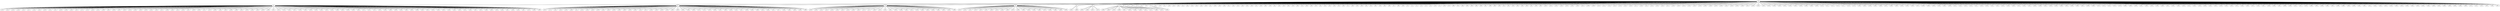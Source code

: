 graph {
n0;
n1;
n2;
n3;
n4;
n5;
n6;
n7;
n8;
n9;
n10;
n11;
n12;
n13;
n14;
n15;
n16;
n17;
n18;
n19;
n20;
n21;
n22;
n23;
n24;
n25;
n26;
n27;
n28;
n29;
n30;
n31;
n32;
n33;
n34;
n35;
n36;
n37;
n38;
n39;
n40;
n41;
n42;
n43;
n44;
n45;
n46;
n47;
n48;
n49;
n50;
n51;
n52;
n53;
n54;
n55;
n56;
n57;
n58;
n59;
n60;
n61;
n62;
n63;
n64;
n65;
n66;
n67;
n68;
n69;
n70;
n71;
n72;
n73;
n74;
n75;
n76;
n77;
n78;
n79;
n80;
n81;
n82;
n83;
n84;
n85;
n86;
n87;
n88;
n89;
n90;
n91;
n92;
n93;
n94;
n95;
n96;
n97;
n98;
n99;
n100;
n101;
n102;
n103;
n104;
n105;
n106;
n107;
n108;
n109;
n110;
n111;
n112;
n113;
n114;
n115;
n116;
n117;
n118;
n119;
n120;
n121;
n122;
n123;
n124;
n125;
n126;
n127;
n128;
n129;
n130;
n131;
n132;
n133;
n134;
n135;
n136;
n137;
n138;
n139;
n140;
n141;
n142;
n143;
n144;
n145;
n146;
n147;
n148;
n149;
n150;
n151;
n152;
n153;
n154;
n155;
n156;
n157;
n158;
n159;
n160;
n161;
n162;
n163;
n164;
n165;
n166;
n167;
n168;
n169;
n170;
n171;
n172;
n173;
n174;
n175;
n176;
n177;
n178;
n179;
n180;
n181;
n182;
n183;
n184;
n185;
n186;
n187;
n188;
n189;
n190;
n191;
n192;
n193;
n194;
n195;
n196;
n197;
n198;
n199;
n200;
n201;
n202;
n203;
n204;
n205;
n206;
n207;
n208;
n209;
n210;
n211;
n212;
n213;
n214;
n215;
n216;
n217;
n218;
n219;
n220;
n221;
n222;
n223;
n224;
n225;
n226;
n227;
n228;
n229;
n230;
n231;
n232;
n233;
n234;
n235;
n236;
n237;
n238;
n239;
n240;
n241;
n242;
n243;
n244;
n245;
n246;
n247;
n248;
n249;
n250;
n251;
n252;
n253;
n254;
n255;
n256;
n257;
n258;
n259;
n260;
n261;
n262;
n263;
n264;
n265;
n266;
n267;
n268;
n269;
n270;
n271;
n272;
n273;
n274;
n275;
n276;
n277;
n278;
n279;
n280;
n281;
n282;
n283;
n284;
n285;
n286;
n287;
n288;
n289;
n290;
n291;
n292;
n293;
n294;
n295;
n296;
n297;
n298;
n299;
n300;
n301;
n302;
n303;
n304;
n305;
n306;
n307;
n308;
n309;
n310;
n311;
n312;
n313;
n314;
n315;
n316;
n317;
n318;
n319;
n320;
n321;
n322;
n323;
n324;
n325;
n326;
n327;
n328;
n329;
n330;
n331;
n332;
n333;
n334;
n335;
n336;
n337;
n338;
n339;
n340;
n341;
n342;
n343;
n344;
n345;
n346;
n347;
n348;
n349;
n350;
n351;
n352;
n353;
n354;
n355;
n356;
n357;
n358;
n359;
n360;
n361;
n362;
n363;
n364;
n365;
n366;
n367;
n368;
n369;
n370;
n371;
n372;
n373;
n374;
n375;
n376;
n377;
n378;
n379;
n380;
n381;
n382;
n383;
n384;
n385;
n386;
n387;
n388;
n389;
n390;
n391;
n392;
n393;
n394;
n395;
n396;
n397;
n398;
n399;
n400;
n401;
n402;
n403;
n404;
n405;
n406;
n407;
n408;
n409;
n410;
n411;
n412;
n413;
n414;
n415;
n416;
n417;
n418;
n419;
n420;
n421;
n422;
n423;
n424;
n425;
n426;
n427;
n428;
n429;
n430;
n431;
n432;
n433;
n434;
n435;
n436;
n437;
n438;
n439;
n440;
n441;
n442;
n443;
n444;
n445;
n446;
n447;
n448;
n449;
n450;
n451;
n452;
n453;
n454;
n455;
n456;
n457;
n458;
n459;
n460;
n461;
n462;
n463;
n464;
n465;
n466;
n467;
n468;
n469;
n470;
n471;
n472;
n473;
n474;
n475;
n476;
n477;
n478;
n479;
n480;
n481;
n482;
n483;
n484;
n485;
n486;
n487;
n488;
n489;
n490;
n491;
n492;
n493;
n494;
n495;
n496;
n497;
n498;
n499;
n0 -- n118;
n0 -- n184;
n0 -- n103;
n0 -- n131;
n0 -- n272;
n0 -- n269;
n0 -- n84;
n0 -- n187;
n0 -- n415;
n0 -- n168;
n0 -- n265;
n0 -- n347;
n0 -- n14;
n0 -- n116;
n0 -- n87;
n0 -- n305;
n0 -- n358;
n0 -- n199;
n0 -- n178;
n0 -- n35;
n0 -- n491;
n0 -- n407;
n0 -- n256;
n0 -- n381;
n0 -- n412;
n0 -- n323;
n0 -- n276;
n0 -- n261;
n0 -- n47;
n0 -- n162;
n0 -- n133;
n0 -- n74;
n0 -- n273;
n0 -- n107;
n0 -- n411;
n0 -- n196;
n0 -- n49;
n0 -- n17;
n0 -- n27;
n0 -- n43;
n0 -- n102;
n0 -- n204;
n0 -- n163;
n0 -- n230;
n0 -- n171;
n0 -- n252;
n0 -- n88;
n0 -- n3;
n0 -- n1;
n0 -- n11;
n0 -- n50;
n0 -- n185;
n0 -- n51;
n0 -- n104;
n0 -- n93;
n0 -- n39;
n0 -- n23;
n0 -- n221;
n0 -- n68;
n0 -- n217;
n0 -- n346;
n0 -- n45;
n0 -- n140;
n0 -- n316;
n0 -- n18;
n0 -- n99;
n0 -- n105;
n0 -- n384;
n0 -- n30;
n0 -- n213;
n0 -- n377;
n0 -- n444;
n0 -- n186;
n0 -- n146;
n0 -- n78;
n0 -- n380;
n0 -- n225;
n0 -- n2;
n0 -- n456;
n0 -- n59;
n0 -- n287;
n0 -- n416;
n0 -- n66;
n0 -- n395;
n0 -- n320;
n0 -- n56;
n0 -- n189;
n0 -- n203;
n0 -- n156;
n0 -- n28;
n0 -- n342;
n0 -- n183;
n0 -- n487;
n0 -- n292;
n0 -- n255;
n0 -- n40;
n0 -- n180;
n0 -- n22;
n0 -- n26;
n0 -- n71;
n0 -- n387;
n0 -- n290;
n0 -- n136;
n0 -- n141;
n0 -- n42;
n0 -- n153;
n0 -- n333;
n0 -- n312;
n0 -- n389;
n0 -- n65;
n0 -- n129;
n0 -- n325;
n0 -- n125;
n0 -- n248;
n0 -- n7;
n0 -- n24;
n0 -- n222;
n0 -- n53;
n0 -- n274;
n0 -- n36;
n0 -- n193;
n0 -- n46;
n0 -- n41;
n0 -- n212;
n0 -- n161;
n0 -- n270;
n0 -- n61;
n0 -- n452;
n0 -- n296;
n0 -- n145;
n0 -- n301;
n0 -- n220;
n0 -- n122;
n0 -- n64;
n0 -- n44;
n0 -- n172;
n0 -- n114;
n0 -- n388;
n0 -- n194;
n0 -- n147;
n0 -- n32;
n0 -- n69;
n0 -- n231;
n0 -- n188;
n0 -- n6;
n0 -- n179;
n0 -- n375;
n0 -- n101;
n0 -- n110;
n0 -- n197;
n0 -- n4;
n0 -- n130;
n0 -- n115;
n0 -- n79;
n0 -- n98;
n0 -- n95;
n0 -- n152;
n0 -- n109;
n0 -- n96;
n0 -- n310;
n0 -- n367;
n0 -- n33;
n0 -- n169;
n0 -- n90;
n0 -- n154;
n0 -- n76;
n0 -- n432;
n0 -- n86;
n0 -- n232;
n0 -- n19;
n0 -- n434;
n0 -- n10;
n0 -- n58;
n0 -- n60;
n0 -- n365;
n0 -- n97;
n0 -- n124;
n0 -- n21;
n0 -- n72;
n0 -- n37;
n0 -- n462;
n0 -- n379;
n0 -- n34;
n0 -- n121;
n0 -- n9;
n0 -- n12;
n0 -- n48;
n0 -- n83;
n0 -- n55;
n0 -- n177;
n0 -- n57;
n0 -- n335;
n0 -- n73;
n0 -- n92;
n0 -- n38;
n0 -- n337;
n0 -- n13;
n0 -- n394;
n0 -- n414;
n0 -- n426;
n0 -- n15;
n0 -- n266;
n0 -- n268;
n0 -- n369;
n0 -- n214;
n0 -- n108;
n0 -- n228;
n0 -- n302;
n0 -- n106;
n0 -- n67;
n0 -- n385;
n0 -- n70;
n0 -- n475;
n0 -- n111;
n0 -- n170;
n0 -- n81;
n0 -- n138;
n0 -- n173;
n0 -- n117;
n0 -- n357;
n0 -- n284;
n0 -- n94;
n0 -- n476;
n0 -- n150;
n0 -- n329;
n0 -- n215;
n0 -- n460;
n0 -- n82;
n0 -- n112;
n0 -- n127;
n0 -- n25;
n0 -- n63;
n0 -- n401;
n0 -- n54;
n0 -- n159;
n0 -- n8;
n0 -- n423;
n0 -- n91;
n0 -- n200;
n0 -- n62;
n0 -- n267;
n0 -- n420;
n0 -- n134;
n0 -- n208;
n0 -- n75;
n0 -- n219;
n0 -- n442;
n0 -- n205;
n0 -- n299;
n0 -- n164;
n0 -- n166;
n0 -- n353;
n0 -- n52;
n0 -- n89;
n0 -- n139;
n0 -- n497;
n0 -- n319;
n0 -- n20;
n0 -- n16;
n0 -- n285;
n0 -- n144;
n0 -- n368;
n0 -- n469;
n0 -- n244;
n0 -- n77;
n0 -- n474;
n0 -- n283;
n0 -- n237;
n0 -- n260;
n0 -- n464;
n0 -- n443;
n0 -- n85;
n0 -- n100;
n0 -- n5;
n0 -- n29;
n0 -- n31;
n0 -- n132;
n0 -- n80;
n0 -- n113;
n1 -- n373;
n1 -- n430;
n1 -- n271;
n1 -- n458;
n1 -- n202;
n1 -- n176;
n1 -- n137;
n1 -- n356;
n1 -- n128;
n1 -- n281;
n1 -- n279;
n1 -- n457;
n1 -- n247;
n1 -- n338;
n1 -- n224;
n1 -- n428;
n1 -- n304;
n1 -- n405;
n1 -- n143;
n1 -- n198;
n1 -- n362;
n1 -- n157;
n1 -- n295;
n1 -- n422;
n1 -- n245;
n1 -- n158;
n1 -- n372;
n1 -- n437;
n1 -- n229;
n1 -- n454;
n1 -- n490;
n1 -- n339;
n1 -- n448;
n1 -- n313;
n1 -- n433;
n1 -- n123;
n1 -- n403;
n1 -- n191;
n1 -- n201;
n1 -- n450;
n1 -- n306;
n1 -- n467;
n1 -- n354;
n1 -- n478;
n1 -- n499;
n1 -- n149;
n1 -- n359;
n1 -- n330;
n1 -- n262;
n1 -- n459;
n1 -- n391;
n1 -- n218;
n1 -- n243;
n1 -- n249;
n1 -- n0;
n1 -- n311;
n1 -- n207;
n1 -- n280;
n1 -- n253;
n1 -- n343;
n1 -- n425;
n1 -- n447;
n1 -- n327;
n1 -- n334;
n1 -- n142;
n1 -- n293;
n1 -- n429;
n1 -- n259;
n1 -- n421;
n1 -- n393;
n1 -- n398;
n1 -- n348;
n1 -- n291;
n1 -- n408;
n1 -- n340;
n1 -- n160;
n1 -- n286;
n1 -- n402;
n1 -- n324;
n1 -- n294;
n1 -- n371;
n1 -- n399;
n1 -- n282;
n1 -- n165;
n1 -- n251;
n1 -- n175;
n1 -- n167;
n1 -- n419;
n1 -- n257;
n1 -- n240;
n1 -- n250;
n1 -- n424;
n1 -- n315;
n1 -- n151;
n1 -- n119;
n1 -- n288;
n1 -- n135;
n1 -- n126;
n1 -- n431;
n1 -- n453;
n1 -- n345;
n1 -- n236;
n1 -- n190;
n2 -- n360;
n2 -- n349;
n2 -- n352;
n2 -- n364;
n2 -- n445;
n2 -- n451;
n2 -- n361;
n2 -- n182;
n2 -- n303;
n2 -- n489;
n2 -- n239;
n2 -- n397;
n2 -- n383;
n2 -- n241;
n2 -- n238;
n2 -- n410;
n2 -- n483;
n2 -- n355;
n2 -- n216;
n2 -- n378;
n2 -- n374;
n2 -- n206;
n2 -- n498;
n2 -- n321;
n2 -- n195;
n2 -- n370;
n2 -- n300;
n2 -- n409;
n2 -- n400;
n2 -- n477;
n2 -- n366;
n2 -- n298;
n2 -- n446;
n2 -- n233;
n2 -- n258;
n2 -- n461;
n2 -- n471;
n2 -- n314;
n2 -- n254;
n2 -- n417;
n2 -- n155;
n2 -- n481;
n2 -- n211;
n2 -- n336;
n2 -- n436;
n2 -- n289;
n2 -- n174;
n2 -- n181;
n2 -- n328;
n2 -- n0;
n2 -- n485;
n3 -- n386;
n3 -- n277;
n3 -- n418;
n3 -- n493;
n3 -- n351;
n3 -- n363;
n3 -- n438;
n3 -- n482;
n3 -- n494;
n3 -- n455;
n3 -- n209;
n3 -- n275;
n3 -- n341;
n3 -- n223;
n3 -- n326;
n3 -- n413;
n3 -- n148;
n3 -- n234;
n3 -- n263;
n3 -- n246;
n3 -- n210;
n3 -- n226;
n3 -- n235;
n3 -- n463;
n3 -- n242;
n3 -- n496;
n3 -- n331;
n3 -- n404;
n3 -- n0;
n4 -- n120;
n4 -- n396;
n4 -- n484;
n4 -- n465;
n4 -- n278;
n4 -- n468;
n4 -- n307;
n4 -- n309;
n4 -- n390;
n4 -- n227;
n4 -- n488;
n4 -- n449;
n4 -- n350;
n4 -- n332;
n4 -- n192;
n4 -- n297;
n4 -- n344;
n4 -- n479;
n4 -- n492;
n4 -- n376;
n4 -- n480;
n4 -- n0;
n5 -- n466;
n5 -- n322;
n5 -- n0;
n6 -- n440;
n6 -- n382;
n6 -- n472;
n6 -- n473;
n6 -- n0;
n7 -- n495;
n7 -- n308;
n7 -- n406;
n7 -- n318;
n7 -- n427;
n7 -- n0;
n7 -- n435;
n7 -- n264;
n8 -- n441;
n8 -- n439;
n8 -- n0;
n9 -- n317;
n9 -- n0;
n10 -- n486;
n10 -- n0;
n11 -- n470;
n11 -- n0;
n12 -- n0;
n13 -- n0;
n14 -- n392;
n14 -- n0;
n15 -- n0;
n16 -- n0;
n17 -- n0;
n18 -- n0;
n19 -- n0;
n20 -- n0;
n21 -- n0;
n22 -- n0;
n23 -- n0;
n24 -- n0;
n25 -- n0;
n26 -- n0;
n27 -- n0;
n28 -- n0;
n29 -- n0;
n30 -- n0;
n31 -- n0;
n32 -- n0;
n33 -- n0;
n34 -- n0;
n35 -- n0;
n36 -- n0;
n37 -- n0;
n38 -- n0;
n39 -- n0;
n40 -- n0;
n41 -- n0;
n42 -- n0;
n43 -- n0;
n44 -- n0;
n45 -- n0;
n46 -- n0;
n47 -- n0;
n48 -- n0;
n49 -- n0;
n50 -- n0;
n51 -- n0;
n52 -- n0;
n53 -- n0;
n54 -- n0;
n55 -- n0;
n56 -- n0;
n57 -- n0;
n58 -- n0;
n59 -- n0;
n60 -- n0;
n61 -- n0;
n62 -- n0;
n63 -- n0;
n64 -- n0;
n65 -- n0;
n66 -- n0;
n67 -- n0;
n68 -- n0;
n69 -- n0;
n70 -- n0;
n71 -- n0;
n72 -- n0;
n73 -- n0;
n74 -- n0;
n75 -- n0;
n76 -- n0;
n77 -- n0;
n78 -- n0;
n79 -- n0;
n80 -- n0;
n81 -- n0;
n82 -- n0;
n83 -- n0;
n84 -- n0;
n85 -- n0;
n86 -- n0;
n87 -- n0;
n88 -- n0;
n89 -- n0;
n90 -- n0;
n91 -- n0;
n92 -- n0;
n93 -- n0;
n94 -- n0;
n95 -- n0;
n96 -- n0;
n97 -- n0;
n98 -- n0;
n99 -- n0;
n100 -- n0;
n101 -- n0;
n102 -- n0;
n103 -- n0;
n104 -- n0;
n105 -- n0;
n106 -- n0;
n107 -- n0;
n108 -- n0;
n109 -- n0;
n110 -- n0;
n111 -- n0;
n112 -- n0;
n113 -- n0;
n114 -- n0;
n115 -- n0;
n116 -- n0;
n117 -- n0;
n118 -- n0;
n119 -- n1;
n120 -- n4;
n121 -- n0;
n122 -- n0;
n123 -- n1;
n124 -- n0;
n125 -- n0;
n126 -- n1;
n127 -- n0;
n128 -- n1;
n129 -- n0;
n130 -- n0;
n131 -- n0;
n132 -- n0;
n133 -- n0;
n134 -- n0;
n135 -- n1;
n136 -- n0;
n137 -- n1;
n138 -- n0;
n139 -- n0;
n140 -- n0;
n141 -- n0;
n142 -- n1;
n143 -- n1;
n144 -- n0;
n145 -- n0;
n146 -- n0;
n147 -- n0;
n148 -- n3;
n149 -- n1;
n150 -- n0;
n151 -- n1;
n152 -- n0;
n153 -- n0;
n154 -- n0;
n155 -- n2;
n156 -- n0;
n157 -- n1;
n158 -- n1;
n159 -- n0;
n160 -- n1;
n161 -- n0;
n162 -- n0;
n163 -- n0;
n164 -- n0;
n165 -- n1;
n166 -- n0;
n167 -- n1;
n168 -- n0;
n169 -- n0;
n170 -- n0;
n171 -- n0;
n172 -- n0;
n173 -- n0;
n174 -- n2;
n175 -- n1;
n176 -- n1;
n177 -- n0;
n178 -- n0;
n179 -- n0;
n180 -- n0;
n181 -- n2;
n182 -- n2;
n183 -- n0;
n184 -- n0;
n185 -- n0;
n186 -- n0;
n187 -- n0;
n188 -- n0;
n189 -- n0;
n190 -- n1;
n191 -- n1;
n192 -- n4;
n193 -- n0;
n194 -- n0;
n195 -- n2;
n196 -- n0;
n197 -- n0;
n198 -- n1;
n199 -- n0;
n200 -- n0;
n201 -- n1;
n202 -- n1;
n203 -- n0;
n204 -- n0;
n205 -- n0;
n206 -- n2;
n207 -- n1;
n208 -- n0;
n209 -- n3;
n210 -- n3;
n211 -- n2;
n212 -- n0;
n213 -- n0;
n214 -- n0;
n215 -- n0;
n216 -- n2;
n217 -- n0;
n218 -- n1;
n219 -- n0;
n220 -- n0;
n221 -- n0;
n222 -- n0;
n223 -- n3;
n224 -- n1;
n225 -- n0;
n226 -- n3;
n227 -- n4;
n228 -- n0;
n229 -- n1;
n230 -- n0;
n231 -- n0;
n232 -- n0;
n233 -- n2;
n234 -- n3;
n235 -- n3;
n236 -- n1;
n237 -- n0;
n238 -- n2;
n239 -- n2;
n240 -- n1;
n241 -- n2;
n242 -- n3;
n243 -- n1;
n244 -- n0;
n245 -- n1;
n246 -- n3;
n247 -- n1;
n248 -- n0;
n249 -- n1;
n250 -- n1;
n251 -- n1;
n252 -- n0;
n253 -- n1;
n254 -- n2;
n255 -- n0;
n256 -- n0;
n257 -- n1;
n258 -- n2;
n259 -- n1;
n260 -- n0;
n261 -- n0;
n262 -- n1;
n263 -- n3;
n264 -- n7;
n265 -- n0;
n266 -- n0;
n267 -- n0;
n268 -- n0;
n269 -- n0;
n270 -- n0;
n271 -- n1;
n272 -- n0;
n273 -- n0;
n274 -- n0;
n275 -- n3;
n276 -- n0;
n277 -- n3;
n278 -- n4;
n279 -- n1;
n280 -- n1;
n281 -- n1;
n282 -- n1;
n283 -- n0;
n284 -- n0;
n285 -- n0;
n286 -- n1;
n287 -- n0;
n288 -- n1;
n289 -- n2;
n290 -- n0;
n291 -- n1;
n292 -- n0;
n293 -- n1;
n294 -- n1;
n295 -- n1;
n296 -- n0;
n297 -- n4;
n298 -- n2;
n299 -- n0;
n300 -- n2;
n301 -- n0;
n302 -- n0;
n303 -- n2;
n304 -- n1;
n305 -- n0;
n306 -- n1;
n307 -- n4;
n308 -- n7;
n309 -- n4;
n310 -- n0;
n311 -- n1;
n312 -- n0;
n313 -- n1;
n314 -- n2;
n315 -- n1;
n316 -- n0;
n317 -- n9;
n318 -- n7;
n319 -- n0;
n320 -- n0;
n321 -- n2;
n322 -- n5;
n323 -- n0;
n324 -- n1;
n325 -- n0;
n326 -- n3;
n327 -- n1;
n328 -- n2;
n329 -- n0;
n330 -- n1;
n331 -- n3;
n332 -- n4;
n333 -- n0;
n334 -- n1;
n335 -- n0;
n336 -- n2;
n337 -- n0;
n338 -- n1;
n339 -- n1;
n340 -- n1;
n341 -- n3;
n342 -- n0;
n343 -- n1;
n344 -- n4;
n345 -- n1;
n346 -- n0;
n347 -- n0;
n348 -- n1;
n349 -- n2;
n350 -- n4;
n351 -- n3;
n352 -- n2;
n353 -- n0;
n354 -- n1;
n355 -- n2;
n356 -- n1;
n357 -- n0;
n358 -- n0;
n359 -- n1;
n360 -- n2;
n361 -- n2;
n362 -- n1;
n363 -- n3;
n364 -- n2;
n365 -- n0;
n366 -- n2;
n367 -- n0;
n368 -- n0;
n369 -- n0;
n370 -- n2;
n371 -- n1;
n372 -- n1;
n373 -- n1;
n374 -- n2;
n375 -- n0;
n376 -- n4;
n377 -- n0;
n378 -- n2;
n379 -- n0;
n380 -- n0;
n381 -- n0;
n382 -- n6;
n383 -- n2;
n384 -- n0;
n385 -- n0;
n386 -- n3;
n387 -- n0;
n388 -- n0;
n389 -- n0;
n390 -- n4;
n391 -- n1;
n392 -- n14;
n393 -- n1;
n394 -- n0;
n395 -- n0;
n396 -- n4;
n397 -- n2;
n398 -- n1;
n399 -- n1;
n400 -- n2;
n401 -- n0;
n402 -- n1;
n403 -- n1;
n404 -- n3;
n405 -- n1;
n406 -- n7;
n407 -- n0;
n408 -- n1;
n409 -- n2;
n410 -- n2;
n411 -- n0;
n412 -- n0;
n413 -- n3;
n414 -- n0;
n415 -- n0;
n416 -- n0;
n417 -- n2;
n418 -- n3;
n419 -- n1;
n420 -- n0;
n421 -- n1;
n422 -- n1;
n423 -- n0;
n424 -- n1;
n425 -- n1;
n426 -- n0;
n427 -- n7;
n428 -- n1;
n429 -- n1;
n430 -- n1;
n431 -- n1;
n432 -- n0;
n433 -- n1;
n434 -- n0;
n435 -- n7;
n436 -- n2;
n437 -- n1;
n438 -- n3;
n439 -- n8;
n440 -- n6;
n441 -- n8;
n442 -- n0;
n443 -- n0;
n444 -- n0;
n445 -- n2;
n446 -- n2;
n447 -- n1;
n448 -- n1;
n449 -- n4;
n450 -- n1;
n451 -- n2;
n452 -- n0;
n453 -- n1;
n454 -- n1;
n455 -- n3;
n456 -- n0;
n457 -- n1;
n458 -- n1;
n459 -- n1;
n460 -- n0;
n461 -- n2;
n462 -- n0;
n463 -- n3;
n464 -- n0;
n465 -- n4;
n466 -- n5;
n467 -- n1;
n468 -- n4;
n469 -- n0;
n470 -- n11;
n471 -- n2;
n472 -- n6;
n473 -- n6;
n474 -- n0;
n475 -- n0;
n476 -- n0;
n477 -- n2;
n478 -- n1;
n479 -- n4;
n480 -- n4;
n481 -- n2;
n482 -- n3;
n483 -- n2;
n484 -- n4;
n485 -- n2;
n486 -- n10;
n487 -- n0;
n488 -- n4;
n489 -- n2;
n490 -- n1;
n491 -- n0;
n492 -- n4;
n493 -- n3;
n494 -- n3;
n495 -- n7;
n496 -- n3;
n497 -- n0;
n498 -- n2;
n499 -- n1;
}
